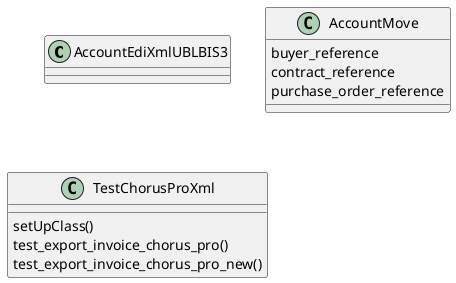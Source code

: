 @startuml classes_l10n_fr_facturx_chorus_pro
set namespaceSeparator none
class "AccountEdiXmlUBLBIS3" as odoo_src.odoo.addons.l10n_fr_facturx_chorus_pro.models.account_edi_xml_ubl_bis3.AccountEdiXmlUBLBIS3 {
}
class "AccountMove" as odoo_src.odoo.addons.l10n_fr_facturx_chorus_pro.models.account_move.AccountMove {
  buyer_reference
  contract_reference
  purchase_order_reference
}
class "TestChorusProXml" as odoo_src.odoo.addons.l10n_fr_facturx_chorus_pro.tests.test_chorus_pro_xml.TestChorusProXml {
  setUpClass()
  test_export_invoice_chorus_pro()
  test_export_invoice_chorus_pro_new()
}
@enduml
